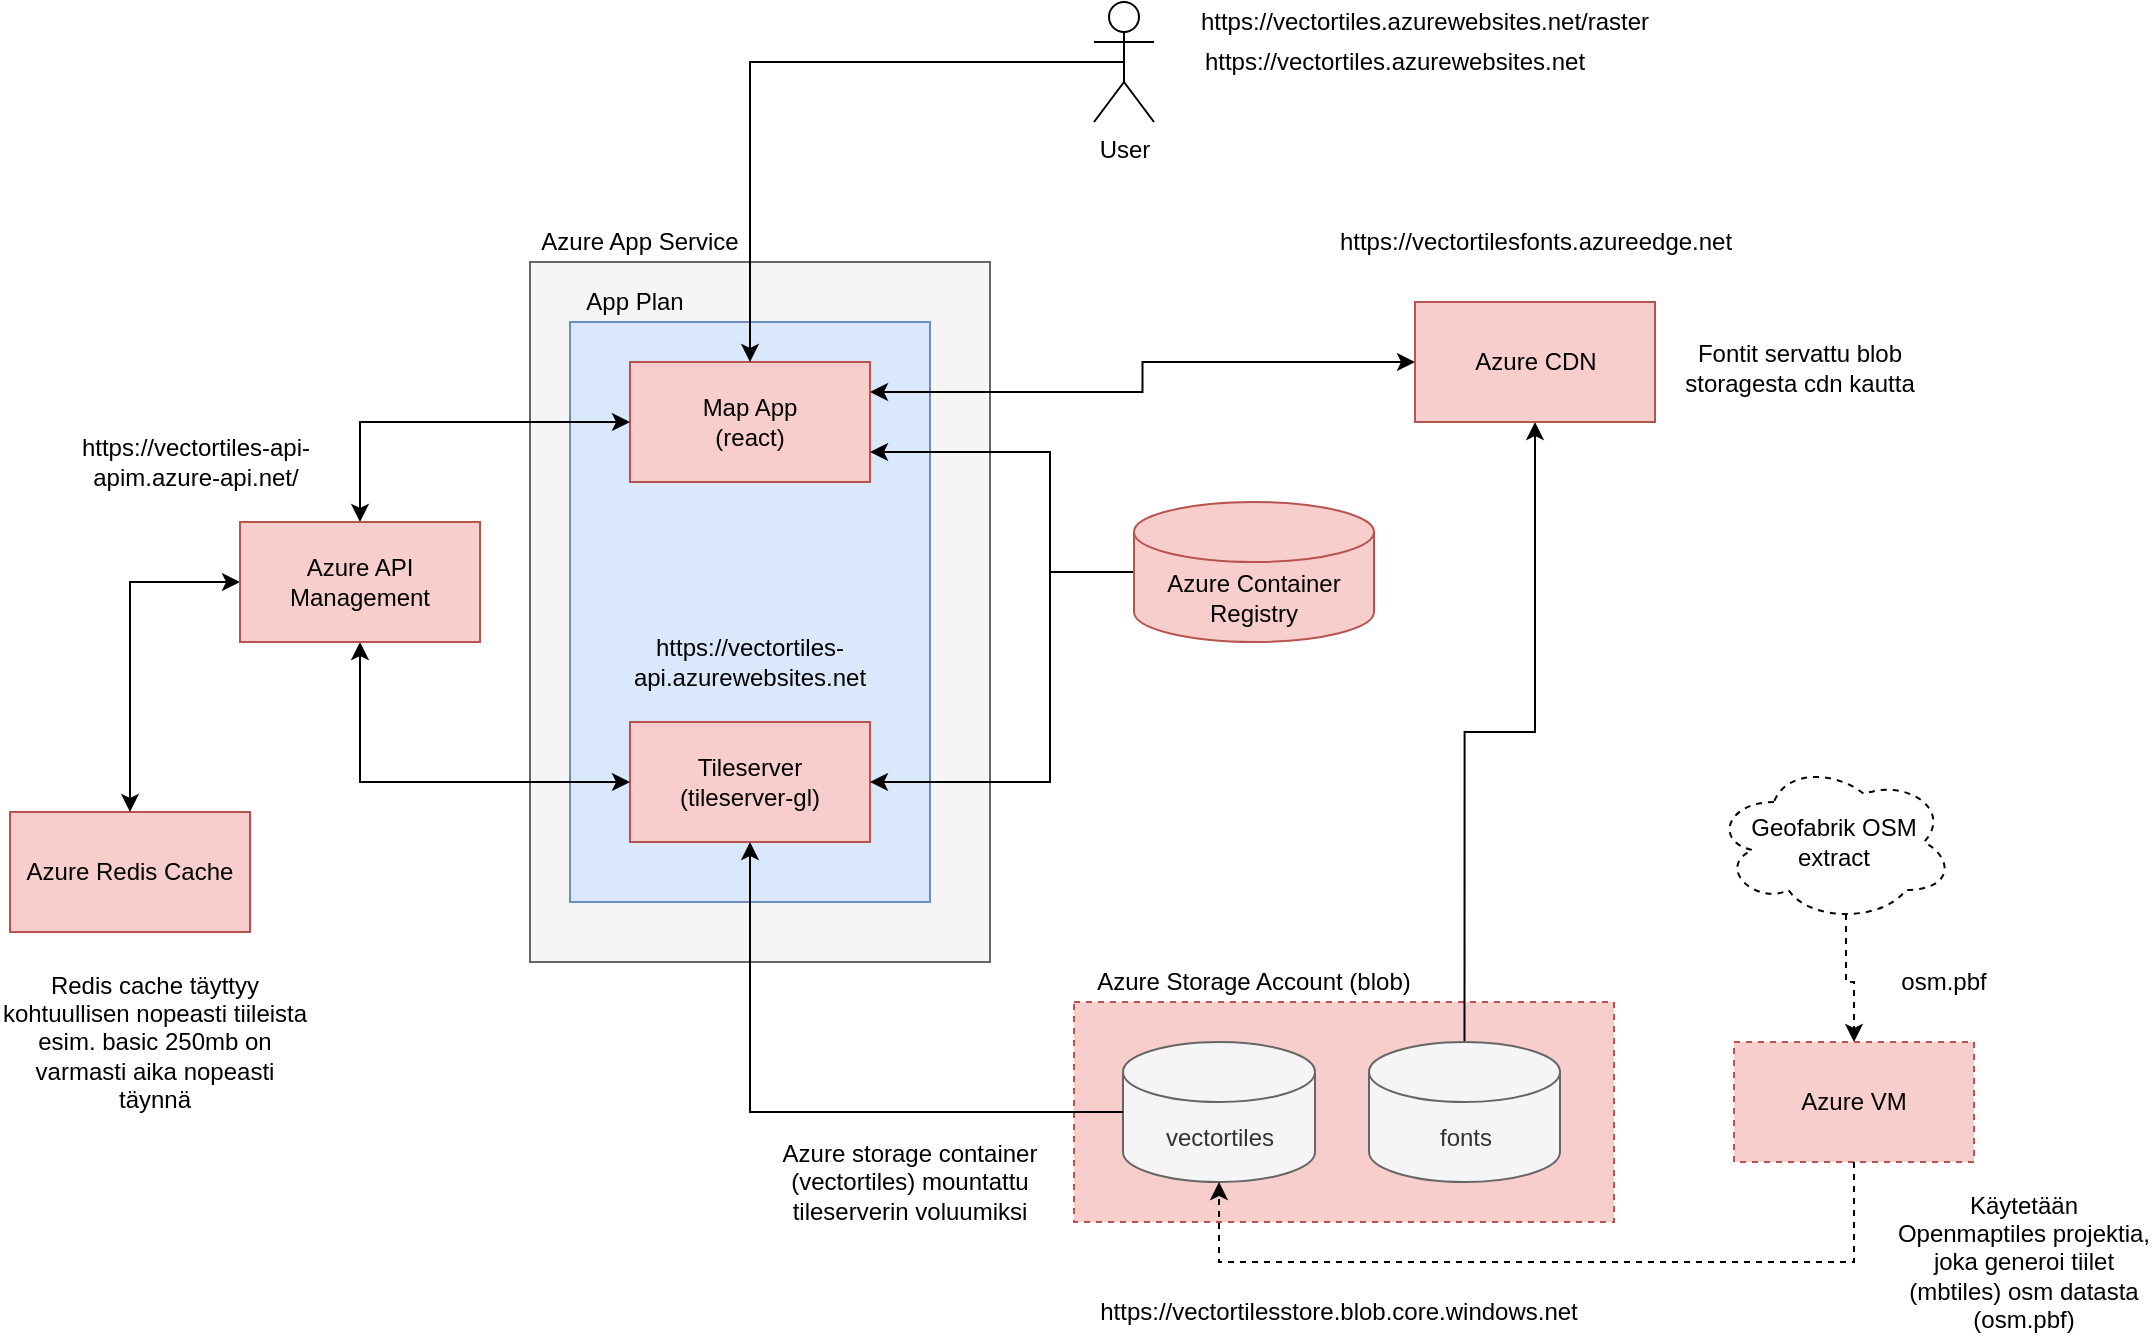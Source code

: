 <mxfile version="13.7.3" type="device"><diagram id="UvIDfD6d2FQDHbWeKNUb" name="Page-1"><mxGraphModel dx="1086" dy="874" grid="1" gridSize="10" guides="1" tooltips="1" connect="1" arrows="1" fold="1" page="1" pageScale="1" pageWidth="1100" pageHeight="850" math="0" shadow="0"><root><mxCell id="0"/><mxCell id="1" parent="0"/><mxCell id="vj7pAQGqDspoI153u1l--2" value="" style="rounded=0;whiteSpace=wrap;html=1;dashed=1;fillColor=#f8cecc;strokeColor=#b85450;" vertex="1" parent="1"><mxGeometry x="550" y="530" width="270" height="110" as="geometry"/></mxCell><mxCell id="naXtW4t5Eh3fEiR5Ig3Z-4" value="" style="rounded=0;whiteSpace=wrap;html=1;fillColor=#f5f5f5;strokeColor=#666666;fontColor=#333333;" parent="1" vertex="1"><mxGeometry x="278" y="160" width="230" height="350" as="geometry"/></mxCell><mxCell id="Rj1mry3QAfqmUc3DAd8C-17" style="edgeStyle=orthogonalEdgeStyle;rounded=0;orthogonalLoop=1;jettySize=auto;html=1;exitX=0.5;exitY=0;exitDx=0;exitDy=0;exitPerimeter=0;entryX=0.5;entryY=1;entryDx=0;entryDy=0;" parent="1" source="vj7pAQGqDspoI153u1l--3" target="Rj1mry3QAfqmUc3DAd8C-8" edge="1"><mxGeometry relative="1" as="geometry"/></mxCell><mxCell id="naXtW4t5Eh3fEiR5Ig3Z-1" value="vectortiles" style="shape=cylinder3;whiteSpace=wrap;html=1;boundedLbl=1;backgroundOutline=1;size=15;fillColor=#f5f5f5;strokeColor=#666666;fontColor=#333333;" parent="1" vertex="1"><mxGeometry x="574.5" y="550" width="96" height="70" as="geometry"/></mxCell><mxCell id="naXtW4t5Eh3fEiR5Ig3Z-5" value="Azure App Service" style="text;html=1;strokeColor=none;fillColor=none;align=center;verticalAlign=middle;whiteSpace=wrap;rounded=0;" parent="1" vertex="1"><mxGeometry x="278" y="140" width="110" height="20" as="geometry"/></mxCell><mxCell id="naXtW4t5Eh3fEiR5Ig3Z-6" value="" style="rounded=0;whiteSpace=wrap;html=1;fillColor=#dae8fc;strokeColor=#6c8ebf;" parent="1" vertex="1"><mxGeometry x="298" y="190" width="180" height="290" as="geometry"/></mxCell><mxCell id="ys_rLUyohnTd2e9mbdwV-11" style="edgeStyle=orthogonalEdgeStyle;rounded=0;orthogonalLoop=1;jettySize=auto;html=1;exitX=1;exitY=0.25;exitDx=0;exitDy=0;entryX=0;entryY=0.5;entryDx=0;entryDy=0;startArrow=classic;startFill=1;" parent="1" source="naXtW4t5Eh3fEiR5Ig3Z-2" target="Rj1mry3QAfqmUc3DAd8C-8" edge="1"><mxGeometry relative="1" as="geometry"/></mxCell><mxCell id="naXtW4t5Eh3fEiR5Ig3Z-2" value="Map App&lt;br&gt;(react)" style="rounded=0;whiteSpace=wrap;html=1;fillColor=#f8cecc;strokeColor=#b85450;" parent="1" vertex="1"><mxGeometry x="328" y="210" width="120" height="60" as="geometry"/></mxCell><mxCell id="naXtW4t5Eh3fEiR5Ig3Z-3" value="Tileserver&lt;br&gt;(tileserver-gl)" style="rounded=0;whiteSpace=wrap;html=1;fillColor=#f8cecc;strokeColor=#b85450;" parent="1" vertex="1"><mxGeometry x="328" y="390" width="120" height="60" as="geometry"/></mxCell><mxCell id="naXtW4t5Eh3fEiR5Ig3Z-7" value="App Plan" style="text;html=1;strokeColor=none;fillColor=none;align=center;verticalAlign=middle;whiteSpace=wrap;rounded=0;" parent="1" vertex="1"><mxGeometry x="298" y="170" width="65" height="20" as="geometry"/></mxCell><mxCell id="naXtW4t5Eh3fEiR5Ig3Z-9" style="edgeStyle=orthogonalEdgeStyle;rounded=0;orthogonalLoop=1;jettySize=auto;html=1;entryX=0.5;entryY=0;entryDx=0;entryDy=0;exitX=0.5;exitY=0.5;exitDx=0;exitDy=0;exitPerimeter=0;" parent="1" source="naXtW4t5Eh3fEiR5Ig3Z-8" target="naXtW4t5Eh3fEiR5Ig3Z-2" edge="1"><mxGeometry relative="1" as="geometry"><Array as="points"><mxPoint x="388" y="60"/></Array><mxPoint x="448" y="10" as="sourcePoint"/></mxGeometry></mxCell><mxCell id="naXtW4t5Eh3fEiR5Ig3Z-8" value="User" style="shape=umlActor;verticalLabelPosition=bottom;verticalAlign=top;html=1;outlineConnect=0;" parent="1" vertex="1"><mxGeometry x="560" y="30" width="30" height="60" as="geometry"/></mxCell><mxCell id="naXtW4t5Eh3fEiR5Ig3Z-14" style="edgeStyle=orthogonalEdgeStyle;rounded=0;orthogonalLoop=1;jettySize=auto;html=1;exitX=0;exitY=0.5;exitDx=0;exitDy=0;exitPerimeter=0;entryX=0.5;entryY=1;entryDx=0;entryDy=0;startArrow=none;startFill=0;" parent="1" source="naXtW4t5Eh3fEiR5Ig3Z-1" target="naXtW4t5Eh3fEiR5Ig3Z-3" edge="1"><mxGeometry relative="1" as="geometry"/></mxCell><mxCell id="naXtW4t5Eh3fEiR5Ig3Z-22" style="edgeStyle=orthogonalEdgeStyle;rounded=0;orthogonalLoop=1;jettySize=auto;html=1;exitX=0.55;exitY=0.95;exitDx=0;exitDy=0;exitPerimeter=0;dashed=1;entryX=0.5;entryY=0;entryDx=0;entryDy=0;" parent="1" source="naXtW4t5Eh3fEiR5Ig3Z-19" target="ys_rLUyohnTd2e9mbdwV-2" edge="1"><mxGeometry relative="1" as="geometry"><mxPoint x="998" y="565" as="targetPoint"/></mxGeometry></mxCell><mxCell id="naXtW4t5Eh3fEiR5Ig3Z-19" value="Geofabrik OSM extract" style="ellipse;shape=cloud;whiteSpace=wrap;html=1;dashed=1;" parent="1" vertex="1"><mxGeometry x="870" y="410" width="120" height="80" as="geometry"/></mxCell><mxCell id="naXtW4t5Eh3fEiR5Ig3Z-34" style="edgeStyle=orthogonalEdgeStyle;rounded=0;orthogonalLoop=1;jettySize=auto;html=1;exitX=0;exitY=0.5;exitDx=0;exitDy=0;exitPerimeter=0;entryX=1;entryY=0.75;entryDx=0;entryDy=0;" parent="1" source="naXtW4t5Eh3fEiR5Ig3Z-32" target="naXtW4t5Eh3fEiR5Ig3Z-2" edge="1"><mxGeometry relative="1" as="geometry"><Array as="points"><mxPoint x="538" y="315"/><mxPoint x="538" y="255"/></Array></mxGeometry></mxCell><mxCell id="naXtW4t5Eh3fEiR5Ig3Z-35" style="edgeStyle=orthogonalEdgeStyle;rounded=0;orthogonalLoop=1;jettySize=auto;html=1;exitX=0;exitY=0.5;exitDx=0;exitDy=0;exitPerimeter=0;entryX=1;entryY=0.5;entryDx=0;entryDy=0;" parent="1" source="naXtW4t5Eh3fEiR5Ig3Z-32" target="naXtW4t5Eh3fEiR5Ig3Z-3" edge="1"><mxGeometry relative="1" as="geometry"><Array as="points"><mxPoint x="538" y="315"/><mxPoint x="538" y="420"/></Array></mxGeometry></mxCell><mxCell id="naXtW4t5Eh3fEiR5Ig3Z-32" value="Azure Container Registry" style="shape=cylinder3;whiteSpace=wrap;html=1;boundedLbl=1;backgroundOutline=1;size=15;fillColor=#f8cecc;strokeColor=#b85450;" parent="1" vertex="1"><mxGeometry x="580" y="280" width="120" height="70" as="geometry"/></mxCell><mxCell id="Rj1mry3QAfqmUc3DAd8C-5" value="Azure storage container (vectortiles) mountattu tileserverin voluumiksi" style="text;html=1;strokeColor=none;fillColor=none;align=center;verticalAlign=middle;whiteSpace=wrap;rounded=0;" parent="1" vertex="1"><mxGeometry x="388" y="590" width="160" height="60" as="geometry"/></mxCell><mxCell id="Rj1mry3QAfqmUc3DAd8C-6" value="Azure Redis Cache" style="rounded=0;whiteSpace=wrap;html=1;fillColor=#f8cecc;strokeColor=#b85450;" parent="1" vertex="1"><mxGeometry x="18" y="435" width="120" height="60" as="geometry"/></mxCell><mxCell id="Rj1mry3QAfqmUc3DAd8C-22" style="edgeStyle=orthogonalEdgeStyle;rounded=0;orthogonalLoop=1;jettySize=auto;html=1;exitX=0.5;exitY=0;exitDx=0;exitDy=0;entryX=0;entryY=0.5;entryDx=0;entryDy=0;startArrow=classic;startFill=1;" parent="1" source="Rj1mry3QAfqmUc3DAd8C-7" target="naXtW4t5Eh3fEiR5Ig3Z-2" edge="1"><mxGeometry relative="1" as="geometry"><mxPoint x="193" y="280" as="sourcePoint"/></mxGeometry></mxCell><mxCell id="Rj1mry3QAfqmUc3DAd8C-23" style="edgeStyle=orthogonalEdgeStyle;rounded=0;orthogonalLoop=1;jettySize=auto;html=1;exitX=0.5;exitY=1;exitDx=0;exitDy=0;entryX=0;entryY=0.5;entryDx=0;entryDy=0;startArrow=classic;startFill=1;" parent="1" source="Rj1mry3QAfqmUc3DAd8C-7" target="naXtW4t5Eh3fEiR5Ig3Z-3" edge="1"><mxGeometry relative="1" as="geometry"/></mxCell><mxCell id="Rj1mry3QAfqmUc3DAd8C-25" style="edgeStyle=orthogonalEdgeStyle;rounded=0;orthogonalLoop=1;jettySize=auto;html=1;exitX=0;exitY=0.5;exitDx=0;exitDy=0;entryX=0.5;entryY=0;entryDx=0;entryDy=0;startArrow=classic;startFill=1;" parent="1" source="Rj1mry3QAfqmUc3DAd8C-7" target="Rj1mry3QAfqmUc3DAd8C-6" edge="1"><mxGeometry relative="1" as="geometry"/></mxCell><mxCell id="Rj1mry3QAfqmUc3DAd8C-7" value="Azure API Management" style="rounded=0;whiteSpace=wrap;html=1;fillColor=#f8cecc;strokeColor=#b85450;" parent="1" vertex="1"><mxGeometry x="133" y="290" width="120" height="60" as="geometry"/></mxCell><mxCell id="Rj1mry3QAfqmUc3DAd8C-8" value="Azure CDN" style="rounded=0;whiteSpace=wrap;html=1;fillColor=#f8cecc;strokeColor=#b85450;" parent="1" vertex="1"><mxGeometry x="720.5" y="180" width="120" height="60" as="geometry"/></mxCell><mxCell id="Rj1mry3QAfqmUc3DAd8C-9" value="https://vectortiles.azurewebsites.net" style="text;html=1;strokeColor=none;fillColor=none;align=center;verticalAlign=middle;whiteSpace=wrap;rounded=0;dashed=1;" parent="1" vertex="1"><mxGeometry x="609.75" y="50" width="200.75" height="20" as="geometry"/></mxCell><mxCell id="Rj1mry3QAfqmUc3DAd8C-10" value="Redis cache täyttyy kohtuullisen nopeasti tiileista esim. basic 250mb on varmasti aika nopeasti täynnä" style="text;html=1;strokeColor=none;fillColor=none;align=center;verticalAlign=middle;whiteSpace=wrap;rounded=0;dashed=1;" parent="1" vertex="1"><mxGeometry x="13" y="510" width="155" height="80" as="geometry"/></mxCell><mxCell id="Rj1mry3QAfqmUc3DAd8C-11" value="https://vectortiles-api-apim.azure-api.net/" style="text;html=1;strokeColor=none;fillColor=none;align=center;verticalAlign=middle;whiteSpace=wrap;rounded=0;dashed=1;" parent="1" vertex="1"><mxGeometry x="40" y="240" width="142" height="40" as="geometry"/></mxCell><mxCell id="Rj1mry3QAfqmUc3DAd8C-12" value="https://vectortiles-api.azurewebsites.net" style="text;html=1;strokeColor=none;fillColor=none;align=center;verticalAlign=middle;whiteSpace=wrap;rounded=0;dashed=1;" parent="1" vertex="1"><mxGeometry x="318" y="340" width="140" height="40" as="geometry"/></mxCell><mxCell id="Rj1mry3QAfqmUc3DAd8C-13" value="https://vectortilesfonts.azureedge.net" style="text;html=1;strokeColor=none;fillColor=none;align=center;verticalAlign=middle;whiteSpace=wrap;rounded=0;dashed=1;" parent="1" vertex="1"><mxGeometry x="670.5" y="140" width="220" height="20" as="geometry"/></mxCell><mxCell id="Rj1mry3QAfqmUc3DAd8C-15" value="https://vectortilesstore.blob.core.windows.net" style="text;html=1;strokeColor=none;fillColor=none;align=center;verticalAlign=middle;whiteSpace=wrap;rounded=0;dashed=1;" parent="1" vertex="1"><mxGeometry x="550" y="670" width="265" height="30" as="geometry"/></mxCell><mxCell id="Rj1mry3QAfqmUc3DAd8C-19" value="Fontit servattu blob storagesta cdn kautta" style="text;html=1;strokeColor=none;fillColor=none;align=center;verticalAlign=middle;whiteSpace=wrap;rounded=0;dashed=1;" parent="1" vertex="1"><mxGeometry x="848" y="190" width="130" height="45" as="geometry"/></mxCell><mxCell id="ys_rLUyohnTd2e9mbdwV-2" value="Azure VM" style="rounded=0;whiteSpace=wrap;html=1;fillColor=#f8cecc;strokeColor=#b85450;dashed=1;" parent="1" vertex="1"><mxGeometry x="880" y="550" width="120" height="60" as="geometry"/></mxCell><mxCell id="ys_rLUyohnTd2e9mbdwV-3" value="osm.pbf" style="text;html=1;strokeColor=none;fillColor=none;align=center;verticalAlign=middle;whiteSpace=wrap;rounded=0;" parent="1" vertex="1"><mxGeometry x="950" y="507.5" width="70" height="25" as="geometry"/></mxCell><mxCell id="ys_rLUyohnTd2e9mbdwV-5" value="Käytetään Openmaptiles projektia, joka generoi tiilet (mbtiles) osm datasta (osm.pbf)" style="text;html=1;strokeColor=none;fillColor=none;align=center;verticalAlign=middle;whiteSpace=wrap;rounded=0;" parent="1" vertex="1"><mxGeometry x="960" y="620" width="130" height="80" as="geometry"/></mxCell><mxCell id="ys_rLUyohnTd2e9mbdwV-12" value="https://vectortiles.azurewebsites.net/raster" style="text;html=1;strokeColor=none;fillColor=none;align=center;verticalAlign=middle;whiteSpace=wrap;rounded=0;dashed=1;" parent="1" vertex="1"><mxGeometry x="609.75" y="30" width="230.75" height="20" as="geometry"/></mxCell><mxCell id="vj7pAQGqDspoI153u1l--4" value="Azure Storage Account (blob)" style="text;html=1;strokeColor=none;fillColor=none;align=center;verticalAlign=middle;whiteSpace=wrap;rounded=0;dashed=1;" vertex="1" parent="1"><mxGeometry x="550" y="510" width="180" height="20" as="geometry"/></mxCell><mxCell id="vj7pAQGqDspoI153u1l--3" value="fonts" style="shape=cylinder3;whiteSpace=wrap;html=1;boundedLbl=1;backgroundOutline=1;size=15;fillColor=#f5f5f5;strokeColor=#666666;fontColor=#333333;" vertex="1" parent="1"><mxGeometry x="697.5" y="550" width="95.5" height="70" as="geometry"/></mxCell><mxCell id="vj7pAQGqDspoI153u1l--5" style="edgeStyle=orthogonalEdgeStyle;rounded=0;orthogonalLoop=1;jettySize=auto;html=1;exitX=0.5;exitY=1;exitDx=0;exitDy=0;entryX=0.5;entryY=1;entryDx=0;entryDy=0;entryPerimeter=0;dashed=1;" edge="1" parent="1" source="ys_rLUyohnTd2e9mbdwV-2" target="naXtW4t5Eh3fEiR5Ig3Z-1"><mxGeometry relative="1" as="geometry"><mxPoint x="948" y="555" as="sourcePoint"/><mxPoint x="670.5" y="585" as="targetPoint"/><Array as="points"><mxPoint x="940" y="660"/><mxPoint x="623" y="660"/></Array></mxGeometry></mxCell></root></mxGraphModel></diagram></mxfile>